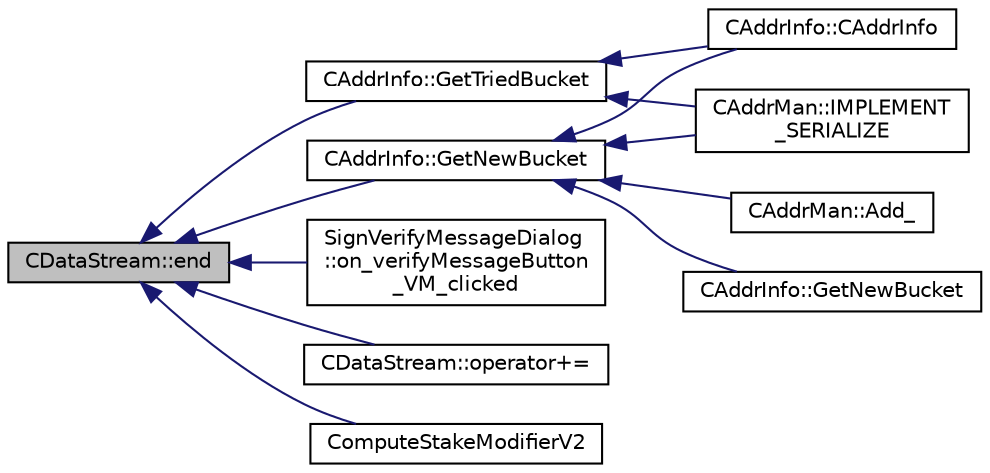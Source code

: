 digraph "CDataStream::end"
{
  edge [fontname="Helvetica",fontsize="10",labelfontname="Helvetica",labelfontsize="10"];
  node [fontname="Helvetica",fontsize="10",shape=record];
  rankdir="LR";
  Node38 [label="CDataStream::end",height=0.2,width=0.4,color="black", fillcolor="grey75", style="filled", fontcolor="black"];
  Node38 -> Node39 [dir="back",color="midnightblue",fontsize="10",style="solid",fontname="Helvetica"];
  Node39 [label="CAddrInfo::GetTriedBucket",height=0.2,width=0.4,color="black", fillcolor="white", style="filled",URL="$dd/d92/class_c_addr_info.html#a2a541a16ab155a09afc6666328e920b2"];
  Node39 -> Node40 [dir="back",color="midnightblue",fontsize="10",style="solid",fontname="Helvetica"];
  Node40 [label="CAddrInfo::CAddrInfo",height=0.2,width=0.4,color="black", fillcolor="white", style="filled",URL="$dd/d92/class_c_addr_info.html#ae14c3a91bb669e5580be1d3767264187"];
  Node39 -> Node41 [dir="back",color="midnightblue",fontsize="10",style="solid",fontname="Helvetica"];
  Node41 [label="CAddrMan::IMPLEMENT\l_SERIALIZE",height=0.2,width=0.4,color="black", fillcolor="white", style="filled",URL="$d1/dc7/class_c_addr_man.html#ac9e9b97d2eccdf4d2864e2e21dda1b8d"];
  Node38 -> Node42 [dir="back",color="midnightblue",fontsize="10",style="solid",fontname="Helvetica"];
  Node42 [label="CAddrInfo::GetNewBucket",height=0.2,width=0.4,color="black", fillcolor="white", style="filled",URL="$dd/d92/class_c_addr_info.html#a85faee0bb6c4d2bd6e63ed66c011bc75"];
  Node42 -> Node43 [dir="back",color="midnightblue",fontsize="10",style="solid",fontname="Helvetica"];
  Node43 [label="CAddrMan::Add_",height=0.2,width=0.4,color="black", fillcolor="white", style="filled",URL="$d1/dc7/class_c_addr_man.html#a9dd6df8b1904548a86054d19d4a90724"];
  Node42 -> Node40 [dir="back",color="midnightblue",fontsize="10",style="solid",fontname="Helvetica"];
  Node42 -> Node44 [dir="back",color="midnightblue",fontsize="10",style="solid",fontname="Helvetica"];
  Node44 [label="CAddrInfo::GetNewBucket",height=0.2,width=0.4,color="black", fillcolor="white", style="filled",URL="$dd/d92/class_c_addr_info.html#af5990f1a51d8b64dfcdf995355eee1d3"];
  Node42 -> Node41 [dir="back",color="midnightblue",fontsize="10",style="solid",fontname="Helvetica"];
  Node38 -> Node45 [dir="back",color="midnightblue",fontsize="10",style="solid",fontname="Helvetica"];
  Node45 [label="SignVerifyMessageDialog\l::on_verifyMessageButton\l_VM_clicked",height=0.2,width=0.4,color="black", fillcolor="white", style="filled",URL="$d1/d26/class_sign_verify_message_dialog.html#ae37dec200b27f23c409221511447ae1e"];
  Node38 -> Node46 [dir="back",color="midnightblue",fontsize="10",style="solid",fontname="Helvetica"];
  Node46 [label="CDataStream::operator+=",height=0.2,width=0.4,color="black", fillcolor="white", style="filled",URL="$d5/d41/class_c_data_stream.html#a59c13d9215c13b3bb4d56a818d280dda"];
  Node38 -> Node47 [dir="back",color="midnightblue",fontsize="10",style="solid",fontname="Helvetica"];
  Node47 [label="ComputeStakeModifierV2",height=0.2,width=0.4,color="black", fillcolor="white", style="filled",URL="$d4/dd4/stake_8h.html#ae7cea47493b7e179fe492df175c9cfdc"];
}
